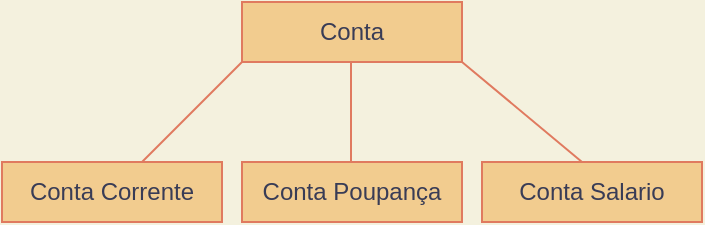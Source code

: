 <mxfile version="20.5.3" type="embed"><diagram id="Igeh7-QrYXrBeCA00I-L" name="Page-1"><mxGraphModel dx="623" dy="1680" grid="1" gridSize="10" guides="1" tooltips="1" connect="1" arrows="1" fold="1" page="1" pageScale="1" pageWidth="850" pageHeight="1100" background="#F4F1DE" math="0" shadow="0"><root><mxCell id="0"/><mxCell id="1" parent="0"/><mxCell id="2" value="Conta" style="rounded=0;whiteSpace=wrap;html=1;fillColor=#F2CC8F;strokeColor=#E07A5F;fontColor=#393C56;" vertex="1" parent="1"><mxGeometry x="250" y="-10" width="110" height="30" as="geometry"/></mxCell><mxCell id="4" value="Conta Corrente" style="rounded=0;whiteSpace=wrap;html=1;fillColor=#F2CC8F;strokeColor=#E07A5F;fontColor=#393C56;" vertex="1" parent="1"><mxGeometry x="130" y="70" width="110" height="30" as="geometry"/></mxCell><mxCell id="5" value="" style="endArrow=none;html=1;rounded=0;labelBackgroundColor=#F4F1DE;strokeColor=#E07A5F;fontColor=#393C56;" edge="1" parent="1"><mxGeometry width="50" height="50" relative="1" as="geometry"><mxPoint x="200" y="70" as="sourcePoint"/><mxPoint x="250" y="20" as="targetPoint"/></mxGeometry></mxCell><mxCell id="6" value="" style="endArrow=none;html=1;rounded=0;labelBackgroundColor=#F4F1DE;strokeColor=#E07A5F;fontColor=#393C56;" edge="1" parent="1"><mxGeometry width="50" height="50" relative="1" as="geometry"><mxPoint x="304.5" y="80" as="sourcePoint"/><mxPoint x="304.5" y="20" as="targetPoint"/></mxGeometry></mxCell><mxCell id="7" value="Conta Poupança" style="rounded=0;whiteSpace=wrap;html=1;fillColor=#F2CC8F;strokeColor=#E07A5F;fontColor=#393C56;" vertex="1" parent="1"><mxGeometry x="250" y="70" width="110" height="30" as="geometry"/></mxCell><mxCell id="8" value="" style="endArrow=none;html=1;rounded=0;labelBackgroundColor=#F4F1DE;strokeColor=#E07A5F;fontColor=#393C56;" edge="1" parent="1"><mxGeometry width="50" height="50" relative="1" as="geometry"><mxPoint x="360" y="20" as="sourcePoint"/><mxPoint x="420" y="70" as="targetPoint"/></mxGeometry></mxCell><mxCell id="9" value="Conta Salario" style="rounded=0;whiteSpace=wrap;html=1;fillColor=#F2CC8F;strokeColor=#E07A5F;fontColor=#393C56;" vertex="1" parent="1"><mxGeometry x="370" y="70" width="110" height="30" as="geometry"/></mxCell></root></mxGraphModel></diagram></mxfile>
